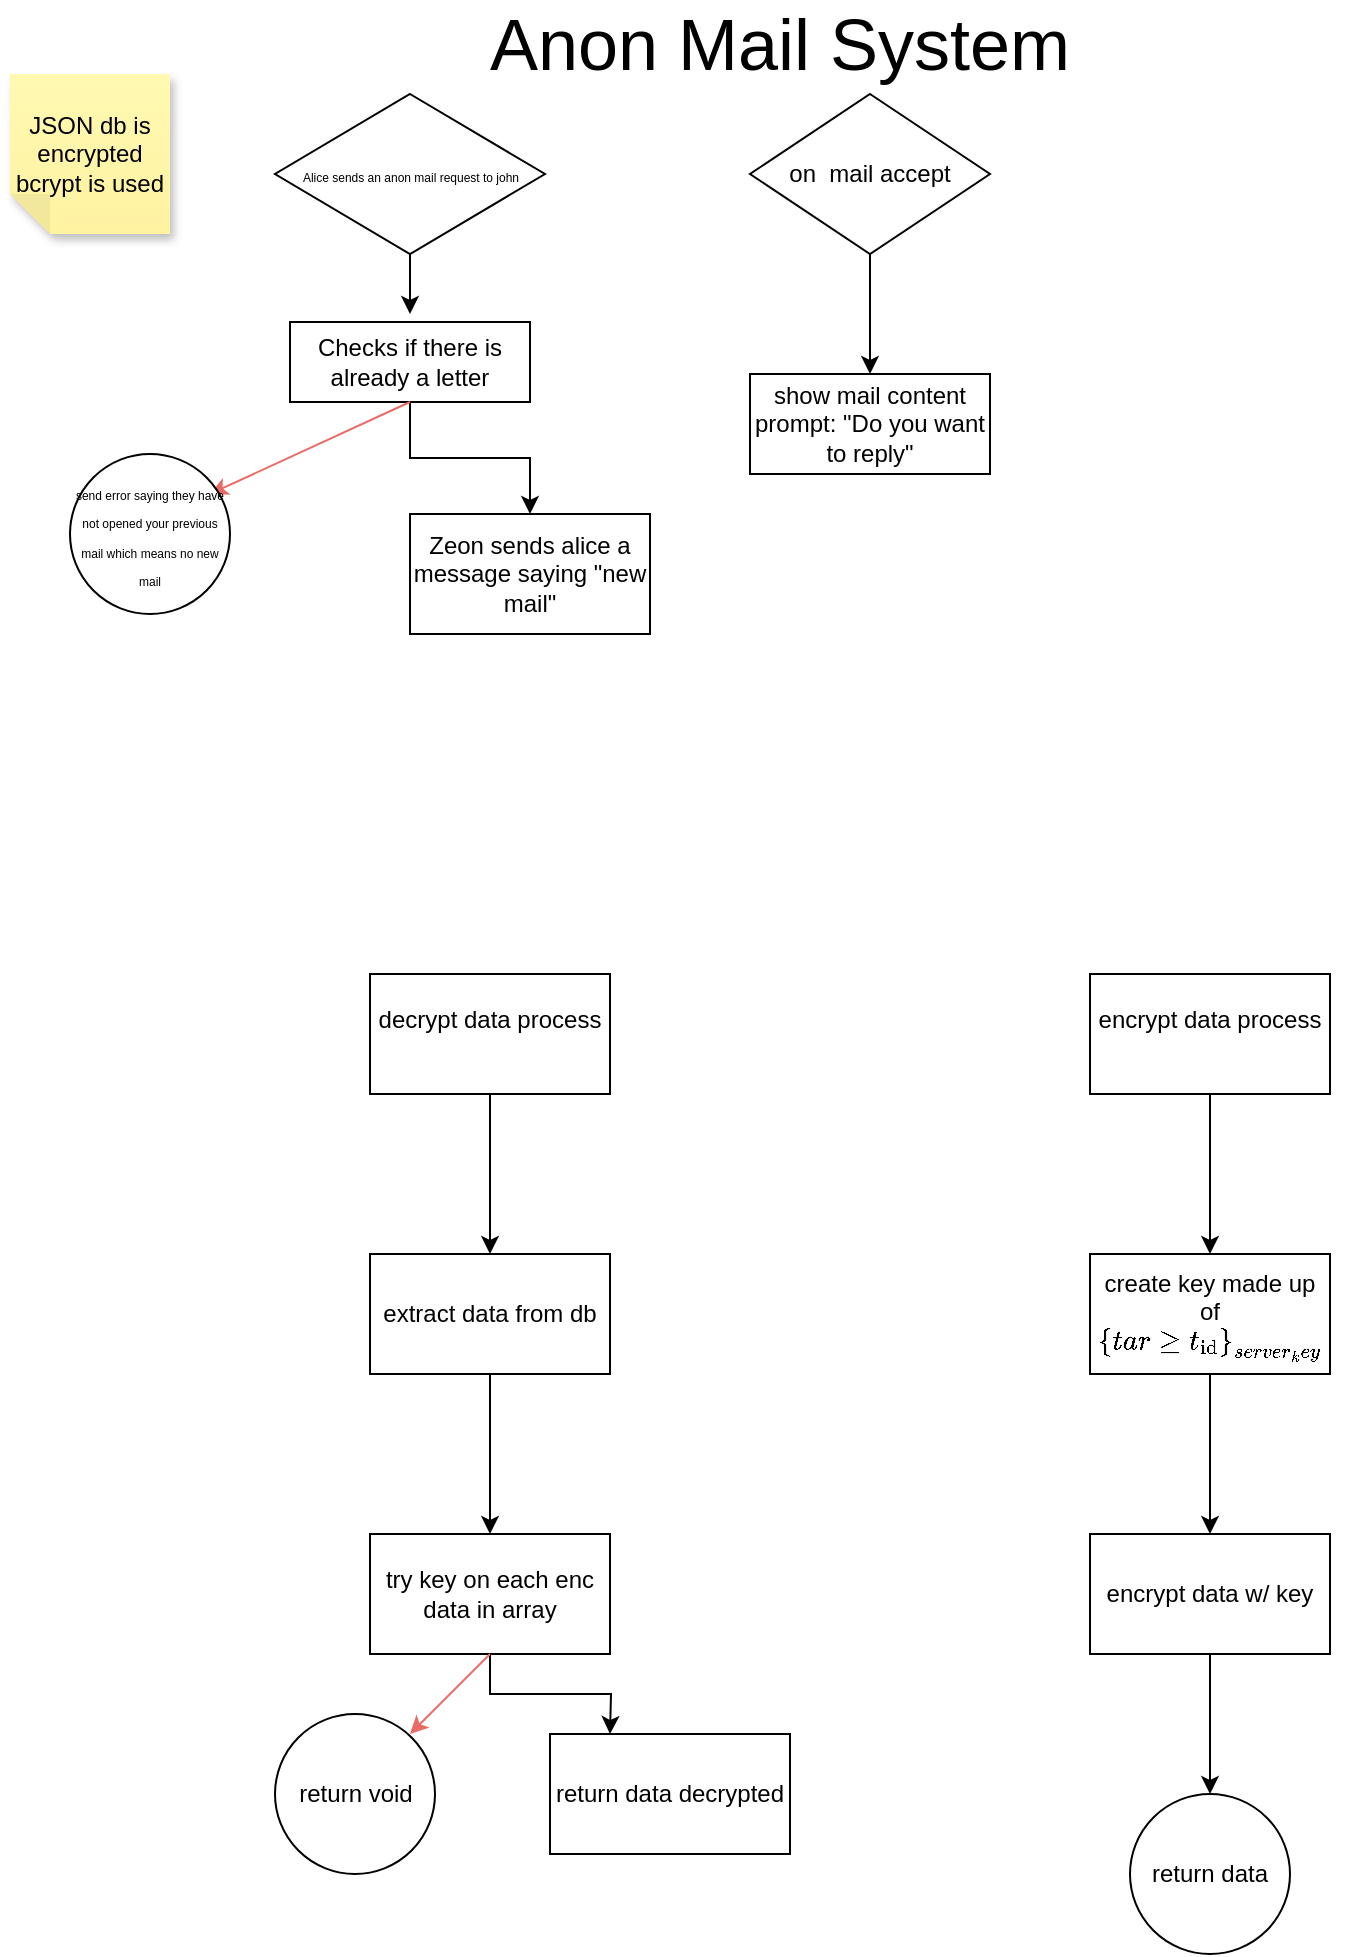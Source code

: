 <mxfile version="25.0.3">
  <diagram name="Page-1" id="ZvBC9SFOWrGQZAgj1jrL">
    <mxGraphModel dx="1204" dy="364" grid="1" gridSize="10" guides="1" tooltips="1" connect="1" arrows="1" fold="1" page="1" pageScale="1" pageWidth="850" pageHeight="1100" math="0" shadow="0">
      <root>
        <mxCell id="0" />
        <mxCell id="1" parent="0" />
        <mxCell id="PcF1R7-11WAt0tCBLCqI-1" value="&lt;div&gt;&lt;font style=&quot;font-size: 36px;&quot;&gt;Anon Mail System&lt;/font&gt;&lt;/div&gt;" style="text;strokeColor=none;align=center;fillColor=none;html=1;verticalAlign=middle;whiteSpace=wrap;rounded=0;" vertex="1" parent="1">
          <mxGeometry x="250" y="10" width="350" height="30" as="geometry" />
        </mxCell>
        <mxCell id="PcF1R7-11WAt0tCBLCqI-2" value="&lt;div&gt;JSON db is encrypted&lt;/div&gt;&lt;div&gt;bcrypt is used&lt;br&gt;&lt;/div&gt;" style="shape=note;whiteSpace=wrap;html=1;backgroundOutline=1;fontColor=#000000;darkOpacity=0.05;fillColor=#FFF9B2;strokeColor=none;fillStyle=solid;direction=west;gradientDirection=north;gradientColor=#FFF2A1;shadow=1;size=20;pointerEvents=1;" vertex="1" parent="1">
          <mxGeometry x="40" y="40" width="80" height="80" as="geometry" />
        </mxCell>
        <mxCell id="PcF1R7-11WAt0tCBLCqI-5" value="" style="edgeStyle=none;orthogonalLoop=1;jettySize=auto;html=1;rounded=0;exitX=0.5;exitY=1;exitDx=0;exitDy=0;" edge="1" parent="1">
          <mxGeometry width="80" relative="1" as="geometry">
            <mxPoint x="240" y="130" as="sourcePoint" />
            <mxPoint x="240" y="160" as="targetPoint" />
            <Array as="points" />
          </mxGeometry>
        </mxCell>
        <mxCell id="PcF1R7-11WAt0tCBLCqI-6" value="Zeon sends alice a message saying &quot;new mail&quot;" style="whiteSpace=wrap;html=1;" vertex="1" parent="1">
          <mxGeometry x="240" y="260" width="120" height="60" as="geometry" />
        </mxCell>
        <mxCell id="PcF1R7-11WAt0tCBLCqI-13" style="edgeStyle=orthogonalEdgeStyle;rounded=0;orthogonalLoop=1;jettySize=auto;html=1;exitX=0.5;exitY=1;exitDx=0;exitDy=0;entryX=0.5;entryY=0;entryDx=0;entryDy=0;" edge="1" parent="1" source="PcF1R7-11WAt0tCBLCqI-7" target="PcF1R7-11WAt0tCBLCqI-6">
          <mxGeometry relative="1" as="geometry">
            <mxPoint x="300" y="250" as="targetPoint" />
          </mxGeometry>
        </mxCell>
        <mxCell id="PcF1R7-11WAt0tCBLCqI-7" value="Checks if there is already a letter" style="whiteSpace=wrap;html=1;" vertex="1" parent="1">
          <mxGeometry x="180" y="164" width="120" height="40" as="geometry" />
        </mxCell>
        <mxCell id="PcF1R7-11WAt0tCBLCqI-8" value="&lt;font style=&quot;font-size: 6px;&quot;&gt;Alice sends an anon mail request to john&lt;/font&gt;" style="rhombus;whiteSpace=wrap;html=1;" vertex="1" parent="1">
          <mxGeometry x="172.5" y="50" width="135" height="80" as="geometry" />
        </mxCell>
        <mxCell id="PcF1R7-11WAt0tCBLCqI-11" value="" style="edgeStyle=none;orthogonalLoop=1;jettySize=auto;html=1;rounded=0;exitX=0.5;exitY=1;exitDx=0;exitDy=0;strokeColor=#EA6B66;" edge="1" parent="1" source="PcF1R7-11WAt0tCBLCqI-7">
          <mxGeometry width="80" relative="1" as="geometry">
            <mxPoint x="270" y="180" as="sourcePoint" />
            <mxPoint x="140" y="250" as="targetPoint" />
            <Array as="points" />
          </mxGeometry>
        </mxCell>
        <mxCell id="PcF1R7-11WAt0tCBLCqI-12" value="&lt;font style=&quot;font-size: 6px;&quot;&gt;send error saying they have not opened your previous mail which means no new mail&lt;br&gt;&lt;/font&gt;" style="ellipse;whiteSpace=wrap;html=1;" vertex="1" parent="1">
          <mxGeometry x="70" y="230" width="80" height="80" as="geometry" />
        </mxCell>
        <mxCell id="PcF1R7-11WAt0tCBLCqI-20" value="" style="edgeStyle=orthogonalEdgeStyle;rounded=0;orthogonalLoop=1;jettySize=auto;html=1;" edge="1" parent="1" source="PcF1R7-11WAt0tCBLCqI-16" target="PcF1R7-11WAt0tCBLCqI-19">
          <mxGeometry relative="1" as="geometry" />
        </mxCell>
        <mxCell id="PcF1R7-11WAt0tCBLCqI-16" value="on&amp;nbsp; mail accept" style="rhombus;whiteSpace=wrap;html=1;" vertex="1" parent="1">
          <mxGeometry x="410" y="50" width="120" height="80" as="geometry" />
        </mxCell>
        <mxCell id="PcF1R7-11WAt0tCBLCqI-19" value="&lt;div&gt;show mail content&lt;br&gt;prompt: &quot;Do you want to reply&quot;&lt;br&gt;&lt;/div&gt;" style="whiteSpace=wrap;html=1;" vertex="1" parent="1">
          <mxGeometry x="410" y="190" width="120" height="50" as="geometry" />
        </mxCell>
        <mxCell id="PcF1R7-11WAt0tCBLCqI-24" value="" style="edgeStyle=orthogonalEdgeStyle;rounded=0;orthogonalLoop=1;jettySize=auto;html=1;" edge="1" parent="1" source="PcF1R7-11WAt0tCBLCqI-22" target="PcF1R7-11WAt0tCBLCqI-23">
          <mxGeometry relative="1" as="geometry" />
        </mxCell>
        <mxCell id="PcF1R7-11WAt0tCBLCqI-22" value="&lt;div&gt;decrypt data process&lt;/div&gt;&lt;div&gt;&lt;br&gt;&lt;/div&gt;" style="whiteSpace=wrap;html=1;" vertex="1" parent="1">
          <mxGeometry x="220" y="490" width="120" height="60" as="geometry" />
        </mxCell>
        <mxCell id="PcF1R7-11WAt0tCBLCqI-26" value="" style="edgeStyle=orthogonalEdgeStyle;rounded=0;orthogonalLoop=1;jettySize=auto;html=1;" edge="1" parent="1" source="PcF1R7-11WAt0tCBLCqI-23" target="PcF1R7-11WAt0tCBLCqI-25">
          <mxGeometry relative="1" as="geometry" />
        </mxCell>
        <mxCell id="PcF1R7-11WAt0tCBLCqI-23" value="extract data from db" style="whiteSpace=wrap;html=1;" vertex="1" parent="1">
          <mxGeometry x="220" y="630" width="120" height="60" as="geometry" />
        </mxCell>
        <mxCell id="PcF1R7-11WAt0tCBLCqI-30" value="" style="edgeStyle=orthogonalEdgeStyle;rounded=0;orthogonalLoop=1;jettySize=auto;html=1;" edge="1" parent="1" source="PcF1R7-11WAt0tCBLCqI-25">
          <mxGeometry relative="1" as="geometry">
            <mxPoint x="340" y="870" as="targetPoint" />
          </mxGeometry>
        </mxCell>
        <mxCell id="PcF1R7-11WAt0tCBLCqI-25" value="try key on each enc data in array" style="whiteSpace=wrap;html=1;" vertex="1" parent="1">
          <mxGeometry x="220" y="770" width="120" height="60" as="geometry" />
        </mxCell>
        <mxCell id="PcF1R7-11WAt0tCBLCqI-27" value="" style="edgeStyle=none;orthogonalLoop=1;jettySize=auto;html=1;rounded=0;exitX=0.5;exitY=1;exitDx=0;exitDy=0;strokeColor=#EA6B66;" edge="1" parent="1" source="PcF1R7-11WAt0tCBLCqI-25">
          <mxGeometry width="80" relative="1" as="geometry">
            <mxPoint x="280" y="820" as="sourcePoint" />
            <mxPoint x="240" y="870" as="targetPoint" />
            <Array as="points" />
          </mxGeometry>
        </mxCell>
        <mxCell id="PcF1R7-11WAt0tCBLCqI-28" value="return void" style="ellipse;whiteSpace=wrap;html=1;" vertex="1" parent="1">
          <mxGeometry x="172.5" y="860" width="80" height="80" as="geometry" />
        </mxCell>
        <mxCell id="PcF1R7-11WAt0tCBLCqI-31" value="return data decrypted" style="whiteSpace=wrap;html=1;" vertex="1" parent="1">
          <mxGeometry x="310" y="870" width="120" height="60" as="geometry" />
        </mxCell>
        <mxCell id="PcF1R7-11WAt0tCBLCqI-34" value="" style="edgeStyle=orthogonalEdgeStyle;rounded=0;orthogonalLoop=1;jettySize=auto;html=1;" edge="1" parent="1" source="PcF1R7-11WAt0tCBLCqI-32" target="PcF1R7-11WAt0tCBLCqI-33">
          <mxGeometry relative="1" as="geometry" />
        </mxCell>
        <mxCell id="PcF1R7-11WAt0tCBLCqI-32" value="&lt;div&gt;encrypt data process&lt;/div&gt;&lt;div&gt;&lt;br&gt;&lt;/div&gt;" style="whiteSpace=wrap;html=1;" vertex="1" parent="1">
          <mxGeometry x="580" y="490" width="120" height="60" as="geometry" />
        </mxCell>
        <mxCell id="PcF1R7-11WAt0tCBLCqI-36" value="" style="edgeStyle=orthogonalEdgeStyle;rounded=0;orthogonalLoop=1;jettySize=auto;html=1;" edge="1" parent="1" source="PcF1R7-11WAt0tCBLCqI-33" target="PcF1R7-11WAt0tCBLCqI-35">
          <mxGeometry relative="1" as="geometry" />
        </mxCell>
        <mxCell id="PcF1R7-11WAt0tCBLCqI-33" value="&lt;div&gt;create key made up of &lt;br&gt;&lt;/div&gt;&lt;div&gt;`{target_id}_{server_key}`&lt;br&gt;&lt;/div&gt;" style="whiteSpace=wrap;html=1;" vertex="1" parent="1">
          <mxGeometry x="580" y="630" width="120" height="60" as="geometry" />
        </mxCell>
        <mxCell id="PcF1R7-11WAt0tCBLCqI-38" value="" style="edgeStyle=orthogonalEdgeStyle;rounded=0;orthogonalLoop=1;jettySize=auto;html=1;" edge="1" parent="1" source="PcF1R7-11WAt0tCBLCqI-35" target="PcF1R7-11WAt0tCBLCqI-37">
          <mxGeometry relative="1" as="geometry" />
        </mxCell>
        <mxCell id="PcF1R7-11WAt0tCBLCqI-35" value="encrypt data w/ key" style="whiteSpace=wrap;html=1;" vertex="1" parent="1">
          <mxGeometry x="580" y="770" width="120" height="60" as="geometry" />
        </mxCell>
        <mxCell id="PcF1R7-11WAt0tCBLCqI-37" value="return data" style="ellipse;whiteSpace=wrap;html=1;" vertex="1" parent="1">
          <mxGeometry x="600" y="900" width="80" height="80" as="geometry" />
        </mxCell>
      </root>
    </mxGraphModel>
  </diagram>
</mxfile>
